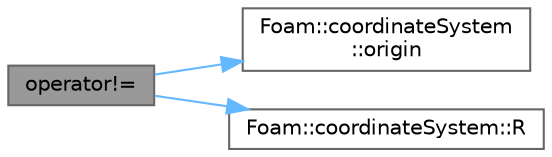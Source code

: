 digraph "operator!="
{
 // LATEX_PDF_SIZE
  bgcolor="transparent";
  edge [fontname=Helvetica,fontsize=10,labelfontname=Helvetica,labelfontsize=10];
  node [fontname=Helvetica,fontsize=10,shape=box,height=0.2,width=0.4];
  rankdir="LR";
  Node1 [id="Node000001",label="operator!=",height=0.2,width=0.4,color="gray40", fillcolor="grey60", style="filled", fontcolor="black",tooltip=" "];
  Node1 -> Node2 [id="edge1_Node000001_Node000002",color="steelblue1",style="solid",tooltip=" "];
  Node2 [id="Node000002",label="Foam::coordinateSystem\l::origin",height=0.2,width=0.4,color="grey40", fillcolor="white", style="filled",URL="$classFoam_1_1coordinateSystem.html#a6fcf52e0661847627f690762e23fdc8e",tooltip=" "];
  Node1 -> Node3 [id="edge2_Node000001_Node000003",color="steelblue1",style="solid",tooltip=" "];
  Node3 [id="Node000003",label="Foam::coordinateSystem::R",height=0.2,width=0.4,color="grey40", fillcolor="white", style="filled",URL="$classFoam_1_1coordinateSystem.html#aabe9502167d965e7b123dca0280e9d6e",tooltip=" "];
}
